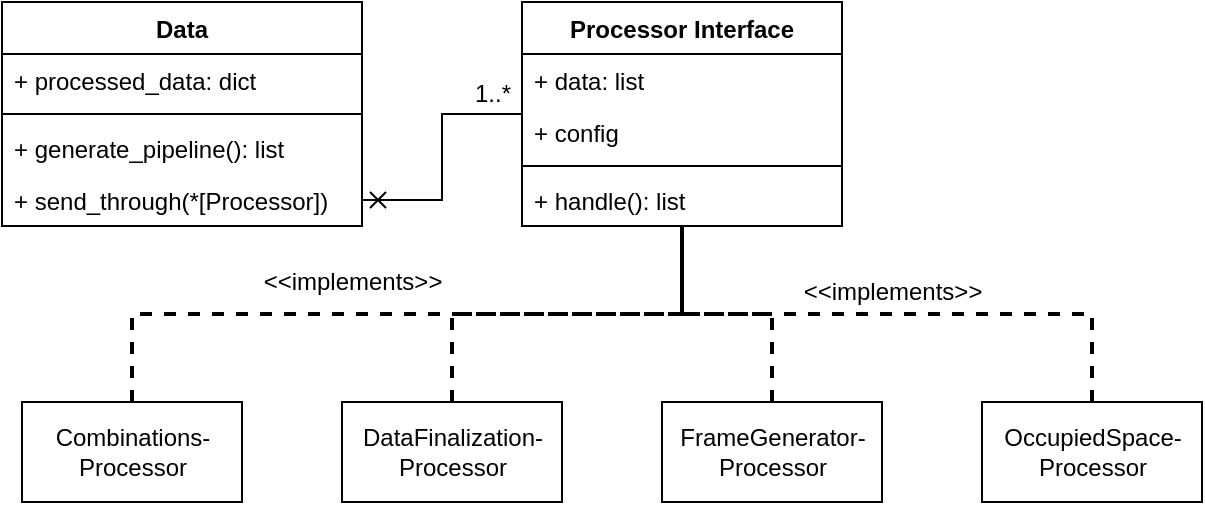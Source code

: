 <mxfile version="12.5.1" type="device"><diagram id="Yh5-EA024hO0q4PLwGUB" name="Page-1"><mxGraphModel dx="1422" dy="830" grid="1" gridSize="10" guides="1" tooltips="1" connect="1" arrows="1" fold="1" page="1" pageScale="1" pageWidth="827" pageHeight="583" math="0" shadow="0"><root><mxCell id="0"/><mxCell id="1" parent="0"/><mxCell id="JaPhSzb_5oV9yqVR8IXx-9" value="Data" style="swimlane;fontStyle=1;align=center;verticalAlign=top;childLayout=stackLayout;horizontal=1;startSize=26;horizontalStack=0;resizeParent=1;resizeParentMax=0;resizeLast=0;collapsible=1;marginBottom=0;" vertex="1" parent="1"><mxGeometry x="20" y="20" width="180" height="112" as="geometry"/></mxCell><mxCell id="JaPhSzb_5oV9yqVR8IXx-10" value="+ processed_data: dict" style="text;strokeColor=none;fillColor=none;align=left;verticalAlign=top;spacingLeft=4;spacingRight=4;overflow=hidden;rotatable=0;points=[[0,0.5],[1,0.5]];portConstraint=eastwest;" vertex="1" parent="JaPhSzb_5oV9yqVR8IXx-9"><mxGeometry y="26" width="180" height="26" as="geometry"/></mxCell><mxCell id="JaPhSzb_5oV9yqVR8IXx-11" value="" style="line;strokeWidth=1;fillColor=none;align=left;verticalAlign=middle;spacingTop=-1;spacingLeft=3;spacingRight=3;rotatable=0;labelPosition=right;points=[];portConstraint=eastwest;" vertex="1" parent="JaPhSzb_5oV9yqVR8IXx-9"><mxGeometry y="52" width="180" height="8" as="geometry"/></mxCell><mxCell id="JaPhSzb_5oV9yqVR8IXx-12" value="+ generate_pipeline(): list" style="text;strokeColor=none;fillColor=none;align=left;verticalAlign=top;spacingLeft=4;spacingRight=4;overflow=hidden;rotatable=0;points=[[0,0.5],[1,0.5]];portConstraint=eastwest;" vertex="1" parent="JaPhSzb_5oV9yqVR8IXx-9"><mxGeometry y="60" width="180" height="26" as="geometry"/></mxCell><mxCell id="JaPhSzb_5oV9yqVR8IXx-13" value="+ send_through(*[Processor])" style="text;strokeColor=none;fillColor=none;align=left;verticalAlign=top;spacingLeft=4;spacingRight=4;overflow=hidden;rotatable=0;points=[[0,0.5],[1,0.5]];portConstraint=eastwest;" vertex="1" parent="JaPhSzb_5oV9yqVR8IXx-9"><mxGeometry y="86" width="180" height="26" as="geometry"/></mxCell><mxCell id="JaPhSzb_5oV9yqVR8IXx-14" value="Processor Interface" style="swimlane;fontStyle=1;align=center;verticalAlign=top;childLayout=stackLayout;horizontal=1;startSize=26;horizontalStack=0;resizeParent=1;resizeParentMax=0;resizeLast=0;collapsible=1;marginBottom=0;" vertex="1" parent="1"><mxGeometry x="280" y="20" width="160" height="112" as="geometry"/></mxCell><mxCell id="JaPhSzb_5oV9yqVR8IXx-15" value="+ data: list" style="text;strokeColor=none;fillColor=none;align=left;verticalAlign=top;spacingLeft=4;spacingRight=4;overflow=hidden;rotatable=0;points=[[0,0.5],[1,0.5]];portConstraint=eastwest;" vertex="1" parent="JaPhSzb_5oV9yqVR8IXx-14"><mxGeometry y="26" width="160" height="26" as="geometry"/></mxCell><mxCell id="JaPhSzb_5oV9yqVR8IXx-23" value="+ config" style="text;strokeColor=none;fillColor=none;align=left;verticalAlign=top;spacingLeft=4;spacingRight=4;overflow=hidden;rotatable=0;points=[[0,0.5],[1,0.5]];portConstraint=eastwest;" vertex="1" parent="JaPhSzb_5oV9yqVR8IXx-14"><mxGeometry y="52" width="160" height="26" as="geometry"/></mxCell><mxCell id="JaPhSzb_5oV9yqVR8IXx-16" value="" style="line;strokeWidth=1;fillColor=none;align=left;verticalAlign=middle;spacingTop=-1;spacingLeft=3;spacingRight=3;rotatable=0;labelPosition=right;points=[];portConstraint=eastwest;" vertex="1" parent="JaPhSzb_5oV9yqVR8IXx-14"><mxGeometry y="78" width="160" height="8" as="geometry"/></mxCell><mxCell id="JaPhSzb_5oV9yqVR8IXx-17" value="+ handle(): list" style="text;strokeColor=none;fillColor=none;align=left;verticalAlign=top;spacingLeft=4;spacingRight=4;overflow=hidden;rotatable=0;points=[[0,0.5],[1,0.5]];portConstraint=eastwest;" vertex="1" parent="JaPhSzb_5oV9yqVR8IXx-14"><mxGeometry y="86" width="160" height="26" as="geometry"/></mxCell><mxCell id="JaPhSzb_5oV9yqVR8IXx-24" style="edgeStyle=orthogonalEdgeStyle;rounded=0;orthogonalLoop=1;jettySize=auto;html=1;exitX=1;exitY=0.5;exitDx=0;exitDy=0;startArrow=cross;startFill=0;endArrow=none;endFill=0;" edge="1" parent="1" source="JaPhSzb_5oV9yqVR8IXx-13" target="JaPhSzb_5oV9yqVR8IXx-14"><mxGeometry relative="1" as="geometry"/></mxCell><mxCell id="JaPhSzb_5oV9yqVR8IXx-25" value="1..*" style="text;html=1;align=center;verticalAlign=middle;resizable=0;points=[];autosize=1;" vertex="1" parent="1"><mxGeometry x="250" y="56" width="30" height="20" as="geometry"/></mxCell><mxCell id="JaPhSzb_5oV9yqVR8IXx-48" style="edgeStyle=orthogonalEdgeStyle;rounded=0;orthogonalLoop=1;jettySize=auto;html=1;exitX=0.5;exitY=0;exitDx=0;exitDy=0;dashed=1;startArrow=none;startFill=0;endArrow=none;endFill=0;strokeWidth=2;" edge="1" parent="1" source="JaPhSzb_5oV9yqVR8IXx-35" target="JaPhSzb_5oV9yqVR8IXx-14"><mxGeometry relative="1" as="geometry"/></mxCell><mxCell id="JaPhSzb_5oV9yqVR8IXx-35" value="&lt;div&gt;Combinations-&lt;/div&gt;&lt;div&gt;Processor&lt;/div&gt;" style="html=1;" vertex="1" parent="1"><mxGeometry x="30" y="220" width="110" height="50" as="geometry"/></mxCell><mxCell id="JaPhSzb_5oV9yqVR8IXx-47" style="edgeStyle=orthogonalEdgeStyle;rounded=0;orthogonalLoop=1;jettySize=auto;html=1;exitX=0.5;exitY=0;exitDx=0;exitDy=0;dashed=1;startArrow=none;startFill=0;endArrow=none;endFill=0;strokeWidth=2;" edge="1" parent="1" source="JaPhSzb_5oV9yqVR8IXx-44" target="JaPhSzb_5oV9yqVR8IXx-14"><mxGeometry relative="1" as="geometry"/></mxCell><mxCell id="JaPhSzb_5oV9yqVR8IXx-44" value="&lt;div&gt;DataFinalization-&lt;/div&gt;&lt;div&gt;Processor&lt;br&gt;&lt;/div&gt;" style="html=1;" vertex="1" parent="1"><mxGeometry x="190" y="220" width="110" height="50" as="geometry"/></mxCell><mxCell id="JaPhSzb_5oV9yqVR8IXx-49" style="edgeStyle=orthogonalEdgeStyle;rounded=0;orthogonalLoop=1;jettySize=auto;html=1;exitX=0.5;exitY=0;exitDx=0;exitDy=0;dashed=1;startArrow=none;startFill=0;endArrow=none;endFill=0;strokeWidth=2;" edge="1" parent="1" source="JaPhSzb_5oV9yqVR8IXx-45" target="JaPhSzb_5oV9yqVR8IXx-14"><mxGeometry relative="1" as="geometry"/></mxCell><mxCell id="JaPhSzb_5oV9yqVR8IXx-45" value="&lt;div&gt;FrameGenerator-&lt;/div&gt;&lt;div&gt;Processor&lt;br&gt;&lt;/div&gt;" style="html=1;" vertex="1" parent="1"><mxGeometry x="350" y="220" width="110" height="50" as="geometry"/></mxCell><mxCell id="JaPhSzb_5oV9yqVR8IXx-50" style="edgeStyle=orthogonalEdgeStyle;rounded=0;orthogonalLoop=1;jettySize=auto;html=1;exitX=0.5;exitY=0;exitDx=0;exitDy=0;dashed=1;startArrow=none;startFill=0;endArrow=none;endFill=0;strokeWidth=2;" edge="1" parent="1" source="JaPhSzb_5oV9yqVR8IXx-46" target="JaPhSzb_5oV9yqVR8IXx-14"><mxGeometry relative="1" as="geometry"/></mxCell><mxCell id="JaPhSzb_5oV9yqVR8IXx-46" value="&lt;div&gt;OccupiedSpace-&lt;/div&gt;&lt;div&gt;Processor&lt;br&gt;&lt;/div&gt;" style="html=1;" vertex="1" parent="1"><mxGeometry x="510" y="220" width="110" height="50" as="geometry"/></mxCell><mxCell id="JaPhSzb_5oV9yqVR8IXx-51" value="&amp;lt;&amp;lt;implements&amp;gt;&amp;gt;" style="text;html=1;align=center;verticalAlign=middle;resizable=0;points=[];autosize=1;" vertex="1" parent="1"><mxGeometry x="410" y="155" width="110" height="20" as="geometry"/></mxCell><mxCell id="JaPhSzb_5oV9yqVR8IXx-52" value="&amp;lt;&amp;lt;implements&amp;gt;&amp;gt;" style="text;html=1;align=center;verticalAlign=middle;resizable=0;points=[];autosize=1;" vertex="1" parent="1"><mxGeometry x="140" y="150" width="110" height="20" as="geometry"/></mxCell></root></mxGraphModel></diagram></mxfile>